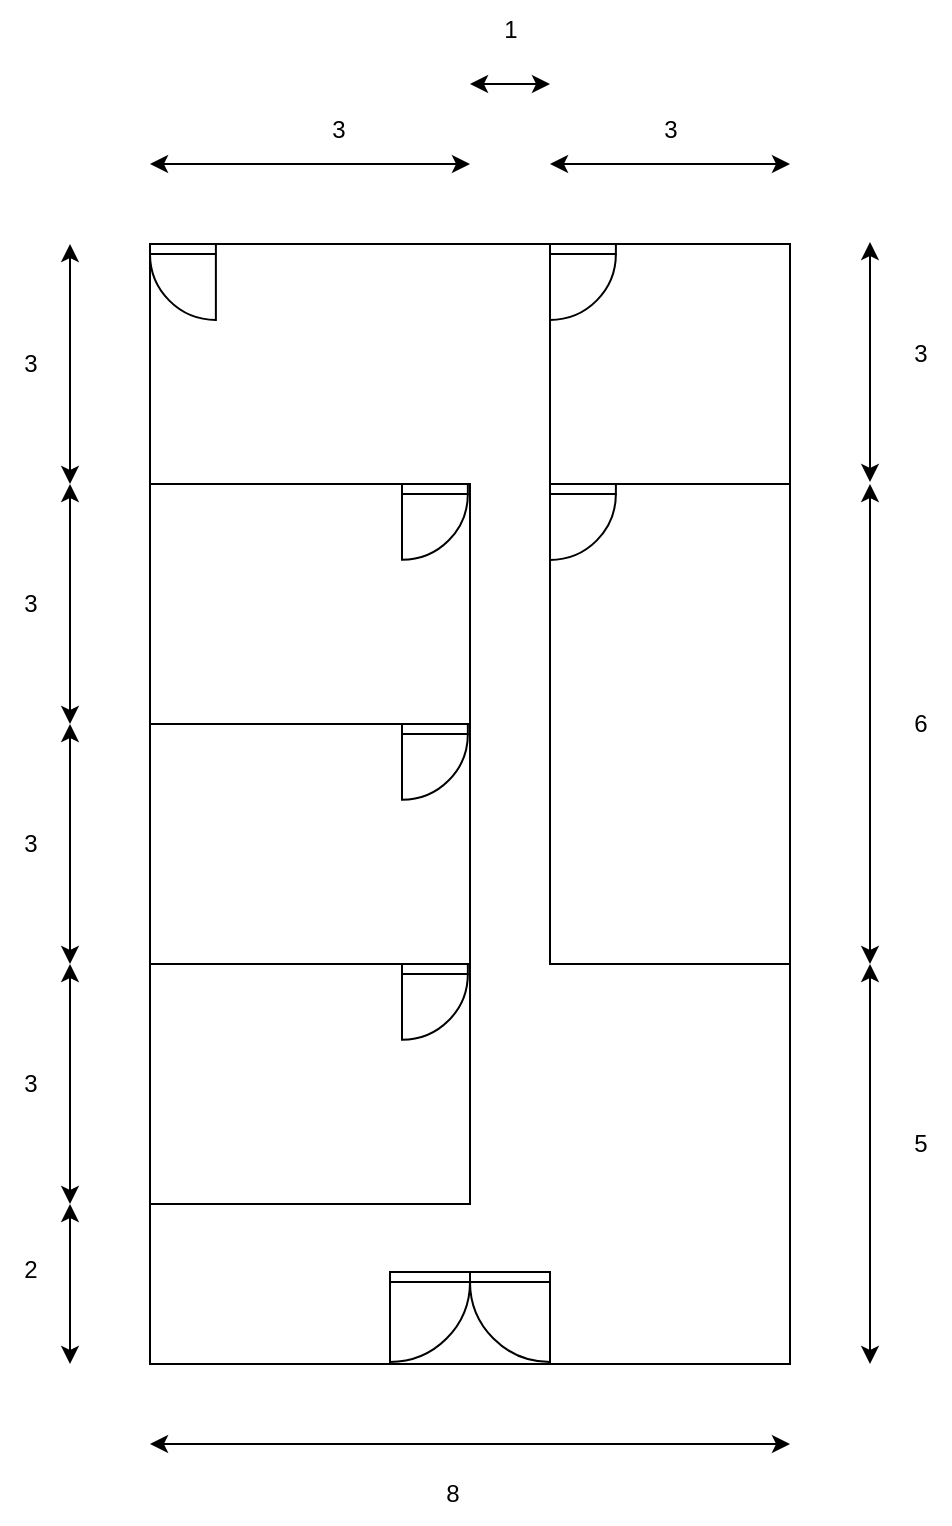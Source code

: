 <mxfile version="22.0.4" type="github">
  <diagram name="Page-1" id="PrSZD1s-5RXQUpFa0iiU">
    <mxGraphModel dx="1026" dy="1703" grid="1" gridSize="10" guides="1" tooltips="1" connect="1" arrows="1" fold="1" page="1" pageScale="1" pageWidth="850" pageHeight="1100" math="0" shadow="0">
      <root>
        <mxCell id="0" />
        <mxCell id="1" parent="0" />
        <mxCell id="KfRFQpdakjloR3NCTCSo-4" value="" style="rounded=0;whiteSpace=wrap;html=1;" parent="1" vertex="1">
          <mxGeometry x="240" y="-40" width="320" height="560" as="geometry" />
        </mxCell>
        <mxCell id="KfRFQpdakjloR3NCTCSo-6" value="" style="rounded=0;whiteSpace=wrap;html=1;" parent="1" vertex="1">
          <mxGeometry x="240" y="80" width="160" height="120" as="geometry" />
        </mxCell>
        <mxCell id="KfRFQpdakjloR3NCTCSo-7" value="" style="rounded=0;whiteSpace=wrap;html=1;" parent="1" vertex="1">
          <mxGeometry x="240" y="200" width="160" height="120" as="geometry" />
        </mxCell>
        <mxCell id="KfRFQpdakjloR3NCTCSo-10" value="" style="rounded=0;whiteSpace=wrap;html=1;" parent="1" vertex="1">
          <mxGeometry x="440" y="80" width="120" height="240" as="geometry" />
        </mxCell>
        <mxCell id="KfRFQpdakjloR3NCTCSo-24" style="edgeStyle=orthogonalEdgeStyle;rounded=0;orthogonalLoop=1;jettySize=auto;html=1;exitX=0.5;exitY=1;exitDx=0;exitDy=0;" parent="1" source="KfRFQpdakjloR3NCTCSo-4" target="KfRFQpdakjloR3NCTCSo-4" edge="1">
          <mxGeometry relative="1" as="geometry" />
        </mxCell>
        <mxCell id="KfRFQpdakjloR3NCTCSo-25" value="" style="rounded=0;whiteSpace=wrap;html=1;" parent="1" vertex="1">
          <mxGeometry x="440" y="-40" width="120" height="120" as="geometry" />
        </mxCell>
        <mxCell id="KfRFQpdakjloR3NCTCSo-28" value="" style="rounded=0;whiteSpace=wrap;html=1;" parent="1" vertex="1">
          <mxGeometry x="240" y="320" width="160" height="120" as="geometry" />
        </mxCell>
        <mxCell id="KfRFQpdakjloR3NCTCSo-32" value="" style="verticalLabelPosition=bottom;html=1;verticalAlign=top;align=center;shape=mxgraph.floorplan.doorUneven;dx=0.5;" parent="1" vertex="1">
          <mxGeometry x="360" y="474" width="80" height="30" as="geometry" />
        </mxCell>
        <mxCell id="KfRFQpdakjloR3NCTCSo-33" value="" style="verticalLabelPosition=bottom;html=1;verticalAlign=top;align=center;shape=mxgraph.floorplan.doorLeft;aspect=fixed;" parent="1" vertex="1">
          <mxGeometry x="440" y="80" width="32.94" height="35" as="geometry" />
        </mxCell>
        <mxCell id="KfRFQpdakjloR3NCTCSo-38" value="" style="verticalLabelPosition=bottom;html=1;verticalAlign=top;align=center;shape=mxgraph.floorplan.doorLeft;aspect=fixed;" parent="1" vertex="1">
          <mxGeometry x="440" y="-40" width="32.94" height="35" as="geometry" />
        </mxCell>
        <mxCell id="KfRFQpdakjloR3NCTCSo-39" value="" style="verticalLabelPosition=bottom;html=1;verticalAlign=top;align=center;shape=mxgraph.floorplan.doorLeft;aspect=fixed;" parent="1" vertex="1">
          <mxGeometry x="366" y="80" width="32.93" height="35" as="geometry" />
        </mxCell>
        <mxCell id="KfRFQpdakjloR3NCTCSo-40" value="" style="verticalLabelPosition=bottom;html=1;verticalAlign=top;align=center;shape=mxgraph.floorplan.doorLeft;aspect=fixed;" parent="1" vertex="1">
          <mxGeometry x="366" y="200" width="32.93" height="35" as="geometry" />
        </mxCell>
        <mxCell id="KfRFQpdakjloR3NCTCSo-41" value="" style="verticalLabelPosition=bottom;html=1;verticalAlign=top;align=center;shape=mxgraph.floorplan.doorLeft;aspect=fixed;" parent="1" vertex="1">
          <mxGeometry x="366" y="320" width="32.93" height="35" as="geometry" />
        </mxCell>
        <mxCell id="KfRFQpdakjloR3NCTCSo-55" value="" style="verticalLabelPosition=bottom;html=1;verticalAlign=top;align=center;shape=mxgraph.floorplan.doorRight;aspect=fixed;" parent="1" vertex="1">
          <mxGeometry x="240" y="-40" width="32.94" height="35" as="geometry" />
        </mxCell>
        <mxCell id="p0XQwcZbmldF2YE4AFjO-1" value="" style="endArrow=classic;startArrow=classic;html=1;rounded=0;" edge="1" parent="1">
          <mxGeometry width="50" height="50" relative="1" as="geometry">
            <mxPoint x="200" y="80" as="sourcePoint" />
            <mxPoint x="200" y="-40" as="targetPoint" />
          </mxGeometry>
        </mxCell>
        <mxCell id="p0XQwcZbmldF2YE4AFjO-2" value="3" style="text;html=1;align=center;verticalAlign=middle;resizable=0;points=[];autosize=1;strokeColor=none;fillColor=none;" vertex="1" parent="1">
          <mxGeometry x="165" y="5" width="30" height="30" as="geometry" />
        </mxCell>
        <mxCell id="p0XQwcZbmldF2YE4AFjO-5" value="" style="endArrow=classic;startArrow=classic;html=1;rounded=0;" edge="1" parent="1">
          <mxGeometry width="50" height="50" relative="1" as="geometry">
            <mxPoint x="200" y="200" as="sourcePoint" />
            <mxPoint x="200" y="80" as="targetPoint" />
          </mxGeometry>
        </mxCell>
        <mxCell id="p0XQwcZbmldF2YE4AFjO-6" value="3" style="text;html=1;align=center;verticalAlign=middle;resizable=0;points=[];autosize=1;strokeColor=none;fillColor=none;" vertex="1" parent="1">
          <mxGeometry x="165" y="125" width="30" height="30" as="geometry" />
        </mxCell>
        <mxCell id="p0XQwcZbmldF2YE4AFjO-7" value="" style="endArrow=classic;startArrow=classic;html=1;rounded=0;" edge="1" parent="1">
          <mxGeometry width="50" height="50" relative="1" as="geometry">
            <mxPoint x="200" y="320" as="sourcePoint" />
            <mxPoint x="200" y="200" as="targetPoint" />
          </mxGeometry>
        </mxCell>
        <mxCell id="p0XQwcZbmldF2YE4AFjO-8" value="3" style="text;html=1;align=center;verticalAlign=middle;resizable=0;points=[];autosize=1;strokeColor=none;fillColor=none;" vertex="1" parent="1">
          <mxGeometry x="165" y="245" width="30" height="30" as="geometry" />
        </mxCell>
        <mxCell id="p0XQwcZbmldF2YE4AFjO-9" value="" style="endArrow=classic;startArrow=classic;html=1;rounded=0;" edge="1" parent="1">
          <mxGeometry width="50" height="50" relative="1" as="geometry">
            <mxPoint x="200" y="440" as="sourcePoint" />
            <mxPoint x="200" y="320" as="targetPoint" />
          </mxGeometry>
        </mxCell>
        <mxCell id="p0XQwcZbmldF2YE4AFjO-10" value="3" style="text;html=1;align=center;verticalAlign=middle;resizable=0;points=[];autosize=1;strokeColor=none;fillColor=none;" vertex="1" parent="1">
          <mxGeometry x="165" y="365" width="30" height="30" as="geometry" />
        </mxCell>
        <mxCell id="p0XQwcZbmldF2YE4AFjO-11" value="" style="endArrow=classic;startArrow=classic;html=1;rounded=0;" edge="1" parent="1">
          <mxGeometry width="50" height="50" relative="1" as="geometry">
            <mxPoint x="600" y="79" as="sourcePoint" />
            <mxPoint x="600" y="-41" as="targetPoint" />
          </mxGeometry>
        </mxCell>
        <mxCell id="p0XQwcZbmldF2YE4AFjO-14" value="3" style="text;html=1;align=center;verticalAlign=middle;resizable=0;points=[];autosize=1;strokeColor=none;fillColor=none;" vertex="1" parent="1">
          <mxGeometry x="610" width="30" height="30" as="geometry" />
        </mxCell>
        <mxCell id="p0XQwcZbmldF2YE4AFjO-15" value="" style="endArrow=classic;startArrow=classic;html=1;rounded=0;" edge="1" parent="1">
          <mxGeometry width="50" height="50" relative="1" as="geometry">
            <mxPoint x="600" y="320" as="sourcePoint" />
            <mxPoint x="600" y="80" as="targetPoint" />
          </mxGeometry>
        </mxCell>
        <mxCell id="p0XQwcZbmldF2YE4AFjO-16" value="6" style="text;html=1;align=center;verticalAlign=middle;resizable=0;points=[];autosize=1;strokeColor=none;fillColor=none;" vertex="1" parent="1">
          <mxGeometry x="610" y="185" width="30" height="30" as="geometry" />
        </mxCell>
        <mxCell id="p0XQwcZbmldF2YE4AFjO-17" value="" style="endArrow=classic;startArrow=classic;html=1;rounded=0;" edge="1" parent="1">
          <mxGeometry width="50" height="50" relative="1" as="geometry">
            <mxPoint x="600" y="520" as="sourcePoint" />
            <mxPoint x="600" y="320" as="targetPoint" />
          </mxGeometry>
        </mxCell>
        <mxCell id="p0XQwcZbmldF2YE4AFjO-18" value="5" style="text;html=1;align=center;verticalAlign=middle;resizable=0;points=[];autosize=1;strokeColor=none;fillColor=none;" vertex="1" parent="1">
          <mxGeometry x="610" y="395" width="30" height="30" as="geometry" />
        </mxCell>
        <mxCell id="p0XQwcZbmldF2YE4AFjO-19" value="" style="endArrow=classic;startArrow=classic;html=1;rounded=0;" edge="1" parent="1">
          <mxGeometry width="50" height="50" relative="1" as="geometry">
            <mxPoint x="440" y="-80" as="sourcePoint" />
            <mxPoint x="560" y="-80" as="targetPoint" />
          </mxGeometry>
        </mxCell>
        <mxCell id="p0XQwcZbmldF2YE4AFjO-20" value="3" style="text;html=1;align=center;verticalAlign=middle;resizable=0;points=[];autosize=1;strokeColor=none;fillColor=none;" vertex="1" parent="1">
          <mxGeometry x="485" y="-112" width="30" height="30" as="geometry" />
        </mxCell>
        <mxCell id="p0XQwcZbmldF2YE4AFjO-21" value="" style="endArrow=classic;startArrow=classic;html=1;rounded=0;" edge="1" parent="1">
          <mxGeometry width="50" height="50" relative="1" as="geometry">
            <mxPoint x="240" y="-80" as="sourcePoint" />
            <mxPoint x="400" y="-80" as="targetPoint" />
          </mxGeometry>
        </mxCell>
        <mxCell id="p0XQwcZbmldF2YE4AFjO-22" value="3" style="text;html=1;align=center;verticalAlign=middle;resizable=0;points=[];autosize=1;strokeColor=none;fillColor=none;" vertex="1" parent="1">
          <mxGeometry x="319" y="-112" width="30" height="30" as="geometry" />
        </mxCell>
        <mxCell id="p0XQwcZbmldF2YE4AFjO-23" value="" style="endArrow=classic;startArrow=classic;html=1;rounded=0;" edge="1" parent="1">
          <mxGeometry width="50" height="50" relative="1" as="geometry">
            <mxPoint x="240" y="560" as="sourcePoint" />
            <mxPoint x="560" y="560" as="targetPoint" />
          </mxGeometry>
        </mxCell>
        <mxCell id="p0XQwcZbmldF2YE4AFjO-24" value="8" style="text;html=1;align=center;verticalAlign=middle;resizable=0;points=[];autosize=1;strokeColor=none;fillColor=none;" vertex="1" parent="1">
          <mxGeometry x="376" y="570" width="30" height="30" as="geometry" />
        </mxCell>
        <mxCell id="p0XQwcZbmldF2YE4AFjO-25" value="" style="endArrow=classic;startArrow=classic;html=1;rounded=0;" edge="1" parent="1">
          <mxGeometry width="50" height="50" relative="1" as="geometry">
            <mxPoint x="400" y="-120" as="sourcePoint" />
            <mxPoint x="440" y="-120" as="targetPoint" />
          </mxGeometry>
        </mxCell>
        <mxCell id="p0XQwcZbmldF2YE4AFjO-26" value="1" style="text;html=1;align=center;verticalAlign=middle;resizable=0;points=[];autosize=1;strokeColor=none;fillColor=none;" vertex="1" parent="1">
          <mxGeometry x="405" y="-162" width="30" height="30" as="geometry" />
        </mxCell>
        <mxCell id="p0XQwcZbmldF2YE4AFjO-27" value="" style="endArrow=classic;startArrow=classic;html=1;rounded=0;" edge="1" parent="1">
          <mxGeometry width="50" height="50" relative="1" as="geometry">
            <mxPoint x="200" y="520" as="sourcePoint" />
            <mxPoint x="200" y="440" as="targetPoint" />
          </mxGeometry>
        </mxCell>
        <mxCell id="p0XQwcZbmldF2YE4AFjO-28" value="2" style="text;html=1;align=center;verticalAlign=middle;resizable=0;points=[];autosize=1;strokeColor=none;fillColor=none;" vertex="1" parent="1">
          <mxGeometry x="165" y="458" width="30" height="30" as="geometry" />
        </mxCell>
      </root>
    </mxGraphModel>
  </diagram>
</mxfile>
